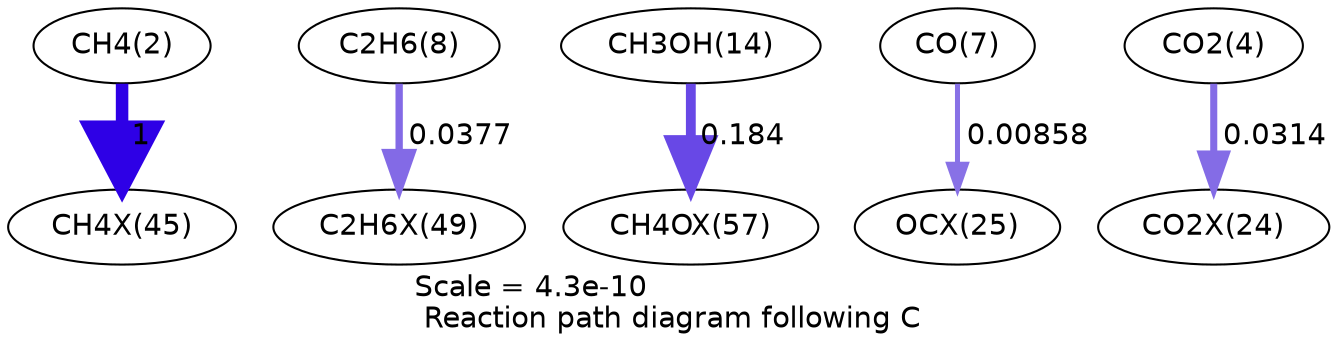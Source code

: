 digraph reaction_paths {
center=1;
s4 -> s35[fontname="Helvetica", penwidth=6, arrowsize=3, color="0.7, 1.5, 0.9"
, label=" 1"];
s10 -> s38[fontname="Helvetica", penwidth=3.52, arrowsize=1.76, color="0.7, 0.538, 0.9"
, label=" 0.0377"];
s16 -> s42[fontname="Helvetica", penwidth=4.72, arrowsize=2.36, color="0.7, 0.684, 0.9"
, label=" 0.184"];
s9 -> s31[fontname="Helvetica", penwidth=2.41, arrowsize=1.2, color="0.7, 0.509, 0.9"
, label=" 0.00858"];
s6 -> s30[fontname="Helvetica", penwidth=3.39, arrowsize=1.69, color="0.7, 0.531, 0.9"
, label=" 0.0314"];
s4 [ fontname="Helvetica", label="CH4(2)"];
s6 [ fontname="Helvetica", label="CO2(4)"];
s9 [ fontname="Helvetica", label="CO(7)"];
s10 [ fontname="Helvetica", label="C2H6(8)"];
s16 [ fontname="Helvetica", label="CH3OH(14)"];
s30 [ fontname="Helvetica", label="CO2X(24)"];
s31 [ fontname="Helvetica", label="OCX(25)"];
s35 [ fontname="Helvetica", label="CH4X(45)"];
s38 [ fontname="Helvetica", label="C2H6X(49)"];
s42 [ fontname="Helvetica", label="CH4OX(57)"];
 label = "Scale = 4.3e-10\l Reaction path diagram following C";
 fontname = "Helvetica";
}
